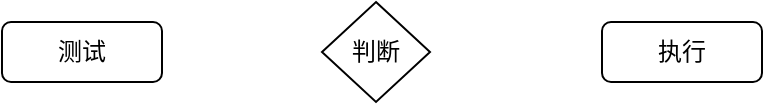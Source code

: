<mxfile version="24.4.0" type="github">
  <diagram name="Page-1" id="c8AM1HEJsQWkok6TW38M">
    <mxGraphModel dx="1050" dy="682" grid="1" gridSize="10" guides="1" tooltips="1" connect="1" arrows="1" fold="1" page="1" pageScale="1" pageWidth="827" pageHeight="1169" math="0" shadow="0">
      <root>
        <mxCell id="0" />
        <mxCell id="1" parent="0" />
        <mxCell id="hDjzbE1ogZ4wGsW_t6xG-1" value="测试" style="rounded=1;whiteSpace=wrap;html=1;" vertex="1" parent="1">
          <mxGeometry x="150" y="280" width="80" height="30" as="geometry" />
        </mxCell>
        <mxCell id="hDjzbE1ogZ4wGsW_t6xG-2" value="判断" style="rhombus;whiteSpace=wrap;html=1;" vertex="1" parent="1">
          <mxGeometry x="310" y="270" width="54" height="50" as="geometry" />
        </mxCell>
        <mxCell id="hDjzbE1ogZ4wGsW_t6xG-3" value="执行" style="rounded=1;whiteSpace=wrap;html=1;" vertex="1" parent="1">
          <mxGeometry x="450" y="280" width="80" height="30" as="geometry" />
        </mxCell>
      </root>
    </mxGraphModel>
  </diagram>
</mxfile>
